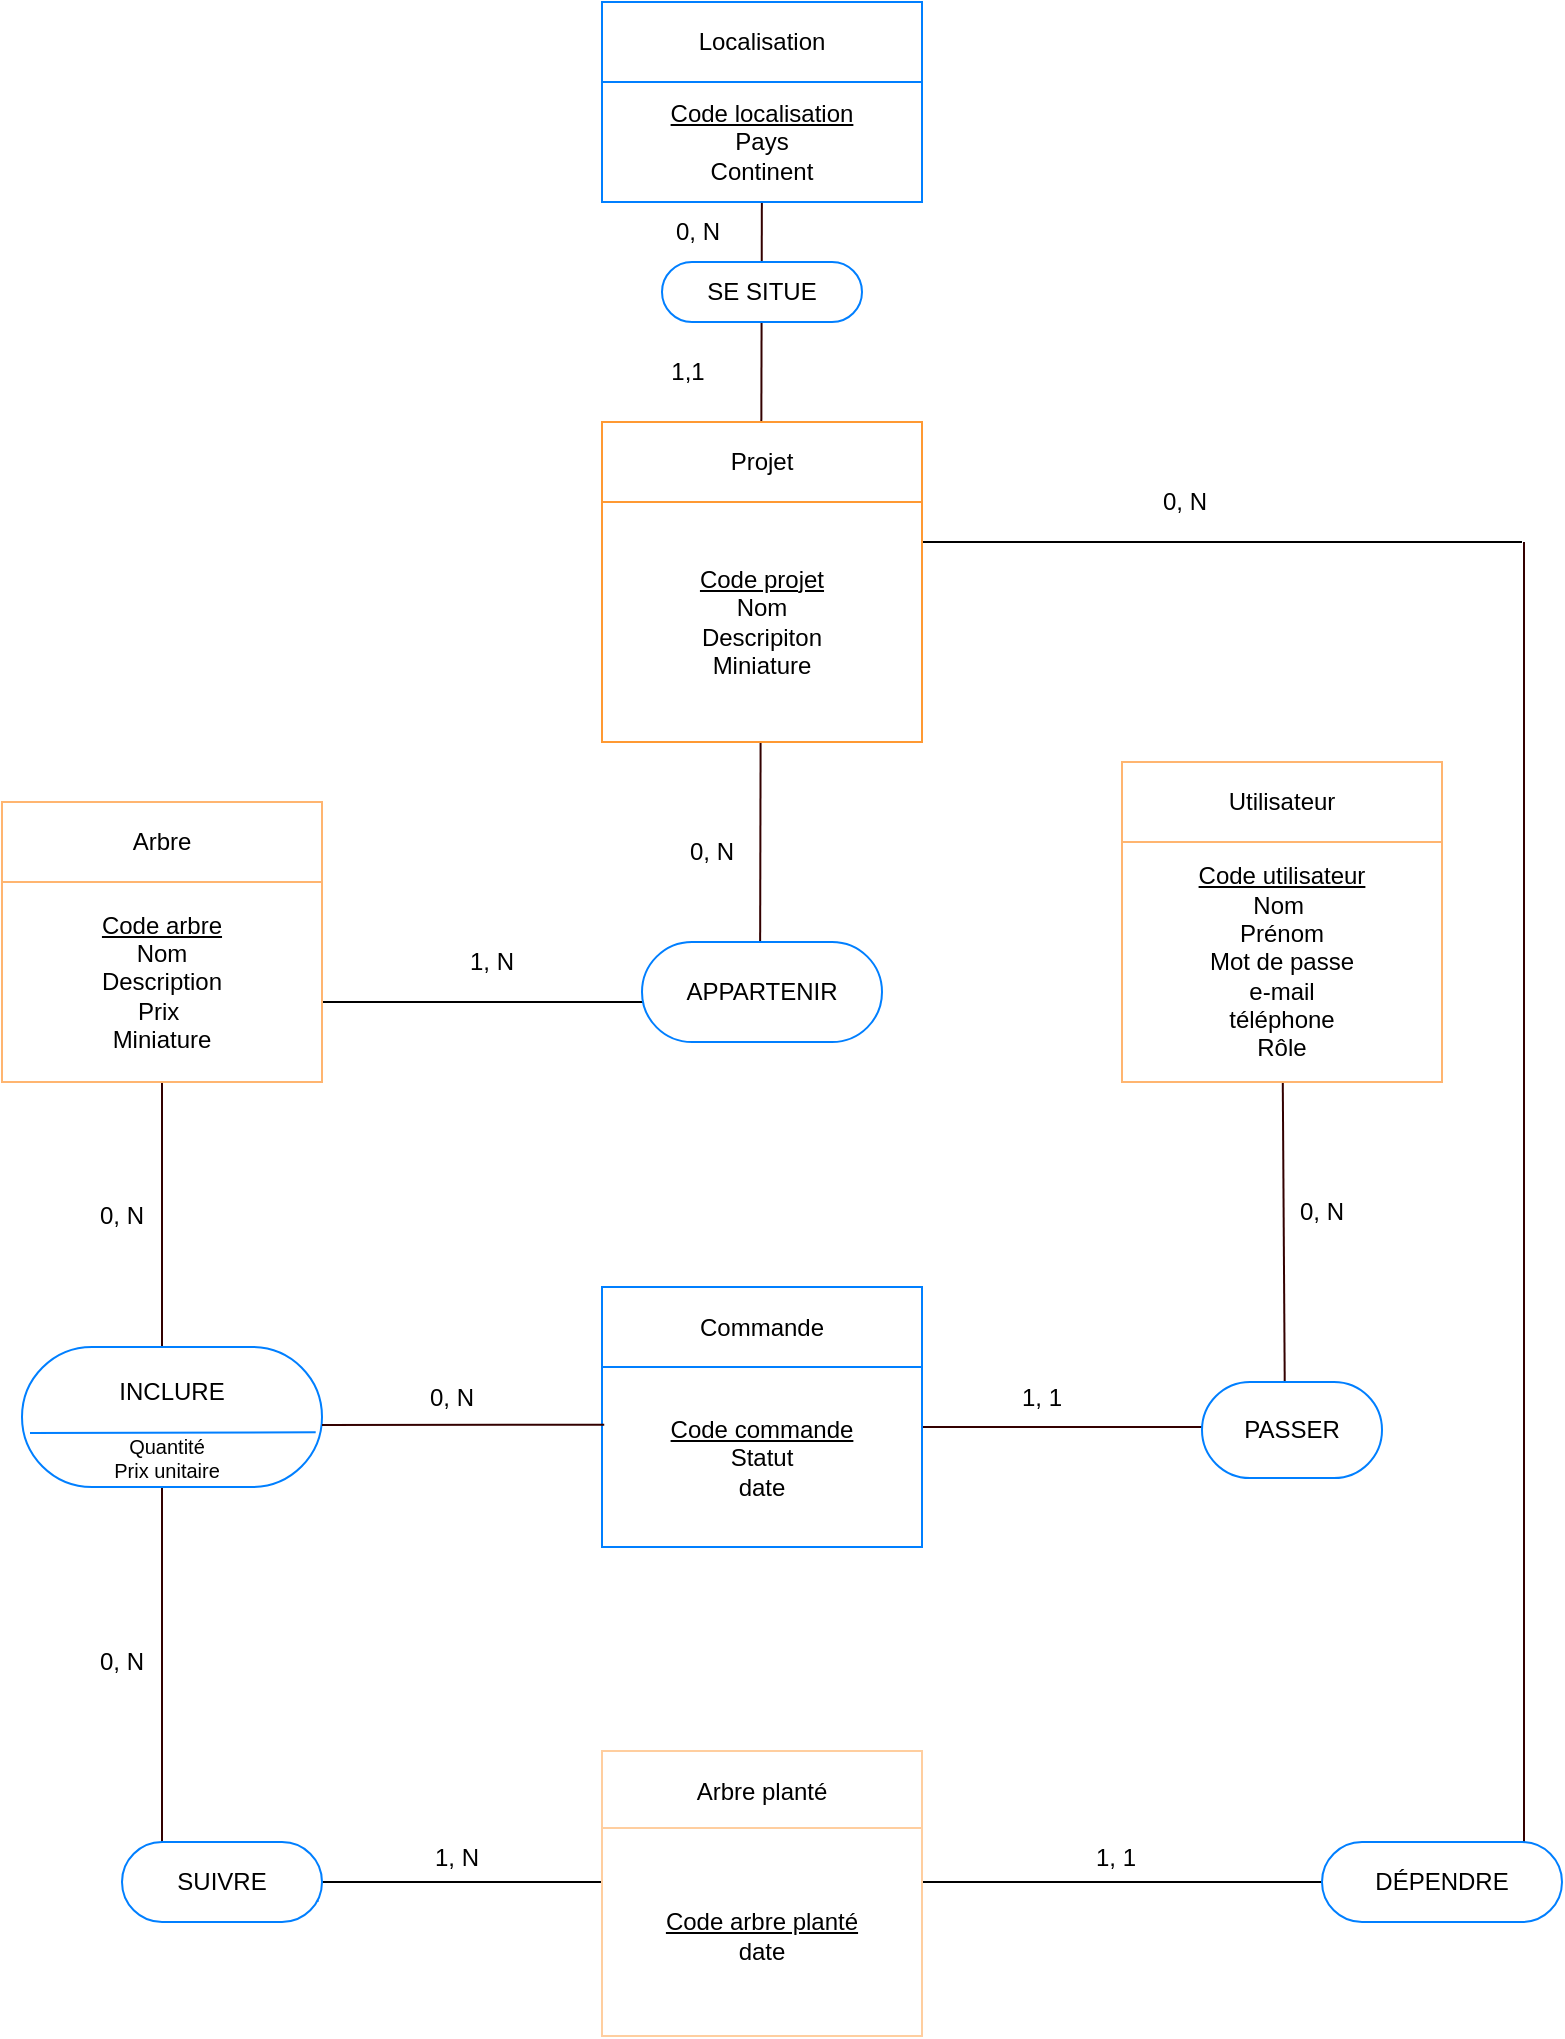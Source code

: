 <mxfile version="12.2.4" pages="1"><diagram id="wuAP7OVj4DSlteB5lkao" name="Page-1"><mxGraphModel dx="1380" dy="412" grid="1" gridSize="10" guides="1" tooltips="1" connect="1" arrows="1" fold="1" page="1" pageScale="1" pageWidth="827" pageHeight="1169" math="0" shadow="0"><root><mxCell id="0"/><mxCell id="1" parent="0"/><mxCell id="120" value="" style="endArrow=none;html=1;strokeColor=#330000;labelBorderColor=#330000;" parent="1" edge="1"><mxGeometry width="50" height="50" relative="1" as="geometry"><mxPoint x="791" y="1000" as="sourcePoint"/><mxPoint x="791" y="330.0" as="targetPoint"/></mxGeometry></mxCell><mxCell id="102" value="" style="endArrow=none;html=1;strokeColor=#330000;labelBorderColor=#330000;" parent="1" target="41" edge="1"><mxGeometry width="50" height="50" relative="1" as="geometry"><mxPoint x="409" y="560" as="sourcePoint"/><mxPoint x="409" y="380" as="targetPoint"/></mxGeometry></mxCell><mxCell id="119" value="" style="endArrow=none;html=1;" parent="1" edge="1"><mxGeometry width="50" height="50" relative="1" as="geometry"><mxPoint x="790" y="330.0" as="sourcePoint"/><mxPoint x="440" y="330.0" as="targetPoint"/></mxGeometry></mxCell><mxCell id="110" value="" style="endArrow=none;html=1;" parent="1" edge="1"><mxGeometry width="50" height="50" relative="1" as="geometry"><mxPoint x="110" y="1000" as="sourcePoint"/><mxPoint x="790" y="1000" as="targetPoint"/></mxGeometry></mxCell><mxCell id="101" value="" style="endArrow=none;html=1;" parent="1" edge="1"><mxGeometry width="50" height="50" relative="1" as="geometry"><mxPoint x="410" y="560" as="sourcePoint"/><mxPoint x="60" y="560" as="targetPoint"/></mxGeometry></mxCell><mxCell id="28" value="" style="endArrow=none;html=1;strokeColor=#330000;labelBorderColor=#330000;exitX=0.5;exitY=0.333;exitDx=0;exitDy=0;exitPerimeter=0;" parent="1" source="25" edge="1"><mxGeometry width="50" height="50" relative="1" as="geometry"><mxPoint x="470" y="772.5" as="sourcePoint"/><mxPoint x="670" y="772.5" as="targetPoint"/></mxGeometry></mxCell><mxCell id="35" value="" style="endArrow=none;html=1;strokeColor=#330000;labelBorderColor=#330000;exitX=0.46;exitY=0.1;exitDx=0;exitDy=0;exitPerimeter=0;" parent="1" source="29" target="10" edge="1"><mxGeometry width="50" height="50" relative="1" as="geometry"><mxPoint x="669" y="754" as="sourcePoint"/><mxPoint x="669" y="660" as="targetPoint"/></mxGeometry></mxCell><mxCell id="34" value="" style="endArrow=none;html=1;strokeColor=#330000;labelBorderColor=#330000;" parent="1" target="8" edge="1"><mxGeometry width="50" height="50" relative="1" as="geometry"><mxPoint x="110" y="1000" as="sourcePoint"/><mxPoint x="230" y="754" as="targetPoint"/></mxGeometry></mxCell><mxCell id="7" value="Arbre" style="rounded=0;whiteSpace=wrap;html=1;strokeColor=#FFB570;" parent="1" vertex="1"><mxGeometry x="30" y="460" width="160" height="40" as="geometry"/></mxCell><mxCell id="8" value="&lt;u&gt;Code arbre&lt;br&gt;&lt;/u&gt;Nom&lt;br&gt;Description&lt;br&gt;Prix&amp;nbsp;&lt;br&gt;Miniature" style="rounded=0;whiteSpace=wrap;html=1;strokeColor=#FFB570;" parent="1" vertex="1"><mxGeometry x="30" y="500" width="160" height="100" as="geometry"/></mxCell><mxCell id="9" value="Utilisateur" style="rounded=0;whiteSpace=wrap;html=1;strokeColor=#FFB570;" parent="1" vertex="1"><mxGeometry x="590" y="440" width="160" height="40" as="geometry"/></mxCell><mxCell id="10" value="&lt;u&gt;Code utilisateur&lt;br&gt;&lt;/u&gt;Nom&amp;nbsp;&lt;br&gt;Prénom&lt;br&gt;Mot de passe&lt;br&gt;e-mail&lt;br&gt;téléphone&lt;br&gt;Rôle" style="rounded=0;whiteSpace=wrap;html=1;strokeColor=#FFB570;" parent="1" vertex="1"><mxGeometry x="590" y="480" width="160" height="120" as="geometry"/></mxCell><mxCell id="25" value="&lt;u&gt;Code commande&lt;br&gt;&lt;/u&gt;Statut&lt;br&gt;date&lt;br&gt;" style="rounded=0;whiteSpace=wrap;html=1;strokeColor=#007FFF;" parent="1" vertex="1"><mxGeometry x="330" y="742.5" width="160" height="90" as="geometry"/></mxCell><mxCell id="26" value="Commande" style="rounded=0;whiteSpace=wrap;html=1;strokeColor=#007FFF;" parent="1" vertex="1"><mxGeometry x="330" y="702.5" width="160" height="40" as="geometry"/></mxCell><mxCell id="29" value="PASSER" style="rounded=1;whiteSpace=wrap;html=1;arcSize=50;strokeColor=#007FFF;" parent="1" vertex="1"><mxGeometry x="630" y="750" width="90" height="48" as="geometry"/></mxCell><mxCell id="31" value="INCLURE" style="rounded=1;whiteSpace=wrap;html=1;arcSize=50;strokeColor=#007FFF;labelPosition=center;verticalLabelPosition=top;align=center;verticalAlign=bottom;spacing=0;spacingTop=0;spacingBottom=-29;" parent="1" vertex="1"><mxGeometry x="40" y="732.5" width="150" height="70" as="geometry"/></mxCell><mxCell id="33" value="" style="endArrow=none;html=1;strokeColor=#330000;labelBorderColor=#330000;entryX=0.007;entryY=0.321;entryDx=0;entryDy=0;entryPerimeter=0;" parent="1" target="25" edge="1"><mxGeometry width="50" height="50" relative="1" as="geometry"><mxPoint x="190" y="771.5" as="sourcePoint"/><mxPoint x="220" y="692.5" as="targetPoint"/><Array as="points"/></mxGeometry></mxCell><mxCell id="36" value="1, 1" style="rounded=0;whiteSpace=wrap;html=1;labelBorderColor=none;strokeColor=none;fillColor=none;" parent="1" vertex="1"><mxGeometry x="515" y="747.5" width="70" height="20" as="geometry"/></mxCell><mxCell id="37" value="0, N" style="rounded=0;whiteSpace=wrap;html=1;labelBorderColor=none;strokeColor=none;fillColor=none;" parent="1" vertex="1"><mxGeometry x="630" y="634.5" width="120" height="60" as="geometry"/></mxCell><mxCell id="38" value="0, N" style="rounded=0;whiteSpace=wrap;html=1;labelBorderColor=none;strokeColor=none;fillColor=none;" parent="1" vertex="1"><mxGeometry x="30" y="637" width="120" height="60" as="geometry"/></mxCell><mxCell id="39" value="0, N" style="rounded=0;whiteSpace=wrap;html=1;labelBorderColor=none;strokeColor=none;fillColor=none;" parent="1" vertex="1"><mxGeometry x="240" y="747.5" width="30" height="20" as="geometry"/></mxCell><mxCell id="40" value="Localisation" style="rounded=0;whiteSpace=wrap;html=1;strokeColor=#007FFF;" parent="1" vertex="1"><mxGeometry x="330" y="60" width="160" height="40" as="geometry"/></mxCell><mxCell id="41" value="&lt;u&gt;Code localisation&lt;br&gt;&lt;/u&gt;Pays&lt;br&gt;Continent" style="rounded=0;whiteSpace=wrap;html=1;strokeColor=#007FFF;" parent="1" vertex="1"><mxGeometry x="330" y="100" width="160" height="60" as="geometry"/></mxCell><mxCell id="76" value="" style="endArrow=none;html=1;strokeColor=#007FFF;entryX=0.979;entryY=0.753;entryDx=0;entryDy=0;entryPerimeter=0;" parent="1" edge="1"><mxGeometry width="50" height="50" relative="1" as="geometry"><mxPoint x="44" y="775.5" as="sourcePoint"/><mxPoint x="186.85" y="775.15" as="targetPoint"/></mxGeometry></mxCell><mxCell id="85" value="Quantité&lt;br style=&quot;font-size: 10px;&quot;&gt;Prix unitaire" style="rounded=0;whiteSpace=wrap;html=1;strokeColor=none;fillColor=none;fontSize=10;" parent="1" vertex="1"><mxGeometry x="65" y="772.5" width="95" height="30" as="geometry"/></mxCell><mxCell id="87" value="Arbre planté" style="rounded=0;whiteSpace=wrap;html=1;strokeColor=#FFCE9F;" parent="1" vertex="1"><mxGeometry x="330" y="934.5" width="160" height="40" as="geometry"/></mxCell><mxCell id="88" value="&lt;u&gt;Code arbre planté&lt;br&gt;&lt;/u&gt;date" style="rounded=0;whiteSpace=wrap;html=1;strokeColor=#FFCE9F;spacing=0;spacingBottom=-4;" parent="1" vertex="1"><mxGeometry x="330" y="973" width="160" height="104" as="geometry"/></mxCell><mxCell id="90" value="" style="endArrow=none;html=1;strokeColor=#007FFF;exitX=0.027;exitY=0.731;exitDx=0;exitDy=0;exitPerimeter=0;entryX=0.983;entryY=0.737;entryDx=0;entryDy=0;entryPerimeter=0;" parent="1" source="91" target="91" edge="1"><mxGeometry width="50" height="50" relative="1" as="geometry"><mxPoint x="344" y="1053.36" as="sourcePoint"/><mxPoint x="435" y="1054" as="targetPoint"/></mxGeometry></mxCell><mxCell id="94" value="1, N" style="rounded=0;whiteSpace=wrap;html=1;labelBorderColor=none;strokeColor=none;fillColor=none;" parent="1" vertex="1"><mxGeometry x="240" y="983" width="35" height="9" as="geometry"/></mxCell><mxCell id="95" value="0, N" style="rounded=0;whiteSpace=wrap;html=1;labelBorderColor=none;strokeColor=none;fillColor=none;" parent="1" vertex="1"><mxGeometry x="55" y="880" width="70" height="20" as="geometry"/></mxCell><mxCell id="99" value="SE SITUE" style="rounded=1;whiteSpace=wrap;html=1;arcSize=50;strokeColor=#007FFF;" parent="1" vertex="1"><mxGeometry x="360" y="190" width="100" height="30" as="geometry"/></mxCell><mxCell id="105" value="APPARTENIR" style="rounded=1;whiteSpace=wrap;html=1;arcSize=50;strokeColor=#007FFF;" parent="1" vertex="1"><mxGeometry x="350" y="530" width="120" height="50" as="geometry"/></mxCell><mxCell id="106" value="1, N" style="rounded=0;whiteSpace=wrap;html=1;labelBorderColor=none;strokeColor=none;fillColor=none;" parent="1" vertex="1"><mxGeometry x="260" y="530" width="30" height="20" as="geometry"/></mxCell><mxCell id="107" value="0, N" style="rounded=0;whiteSpace=wrap;html=1;labelBorderColor=none;strokeColor=none;fillColor=none;" parent="1" vertex="1"><mxGeometry x="370" y="475" width="30" height="20" as="geometry"/></mxCell><mxCell id="108" value="1,1" style="rounded=0;whiteSpace=wrap;html=1;labelBorderColor=none;strokeColor=none;fillColor=none;" parent="1" vertex="1"><mxGeometry x="358" y="235" width="30" height="20" as="geometry"/></mxCell><mxCell id="109" value="0, N" style="rounded=0;whiteSpace=wrap;html=1;labelBorderColor=none;strokeColor=none;fillColor=none;" parent="1" vertex="1"><mxGeometry x="363" y="165" width="30" height="20" as="geometry"/></mxCell><mxCell id="111" value="DÉPENDRE" style="rounded=1;whiteSpace=wrap;html=1;arcSize=50;strokeColor=#007FFF;" parent="1" vertex="1"><mxGeometry x="690" y="980" width="120" height="40" as="geometry"/></mxCell><mxCell id="114" value="1, 1" style="rounded=0;whiteSpace=wrap;html=1;labelBorderColor=none;strokeColor=none;fillColor=none;" parent="1" vertex="1"><mxGeometry x="552" y="978" width="70" height="20" as="geometry"/></mxCell><mxCell id="115" value="0, N" style="rounded=0;whiteSpace=wrap;html=1;labelBorderColor=none;strokeColor=none;fillColor=none;" parent="1" vertex="1"><mxGeometry x="600" y="300" width="43" height="20" as="geometry"/></mxCell><mxCell id="91" value="SUIVRE" style="rounded=1;whiteSpace=wrap;html=1;arcSize=50;strokeColor=#007FFF;" parent="1" vertex="1"><mxGeometry x="90" y="980" width="100" height="40" as="geometry"/></mxCell><mxCell id="96" value="Projet" style="rounded=0;whiteSpace=wrap;html=1;strokeColor=#FF9933;" parent="1" vertex="1"><mxGeometry x="330" y="270" width="160" height="40" as="geometry"/></mxCell><mxCell id="97" value="&lt;u&gt;Code projet&lt;br&gt;&lt;/u&gt;Nom&lt;br&gt;Descripiton&lt;br&gt;Miniature" style="rounded=0;whiteSpace=wrap;html=1;strokeColor=#FF9933;" parent="1" vertex="1"><mxGeometry x="330" y="310" width="160" height="120" as="geometry"/></mxCell></root></mxGraphModel></diagram></mxfile>